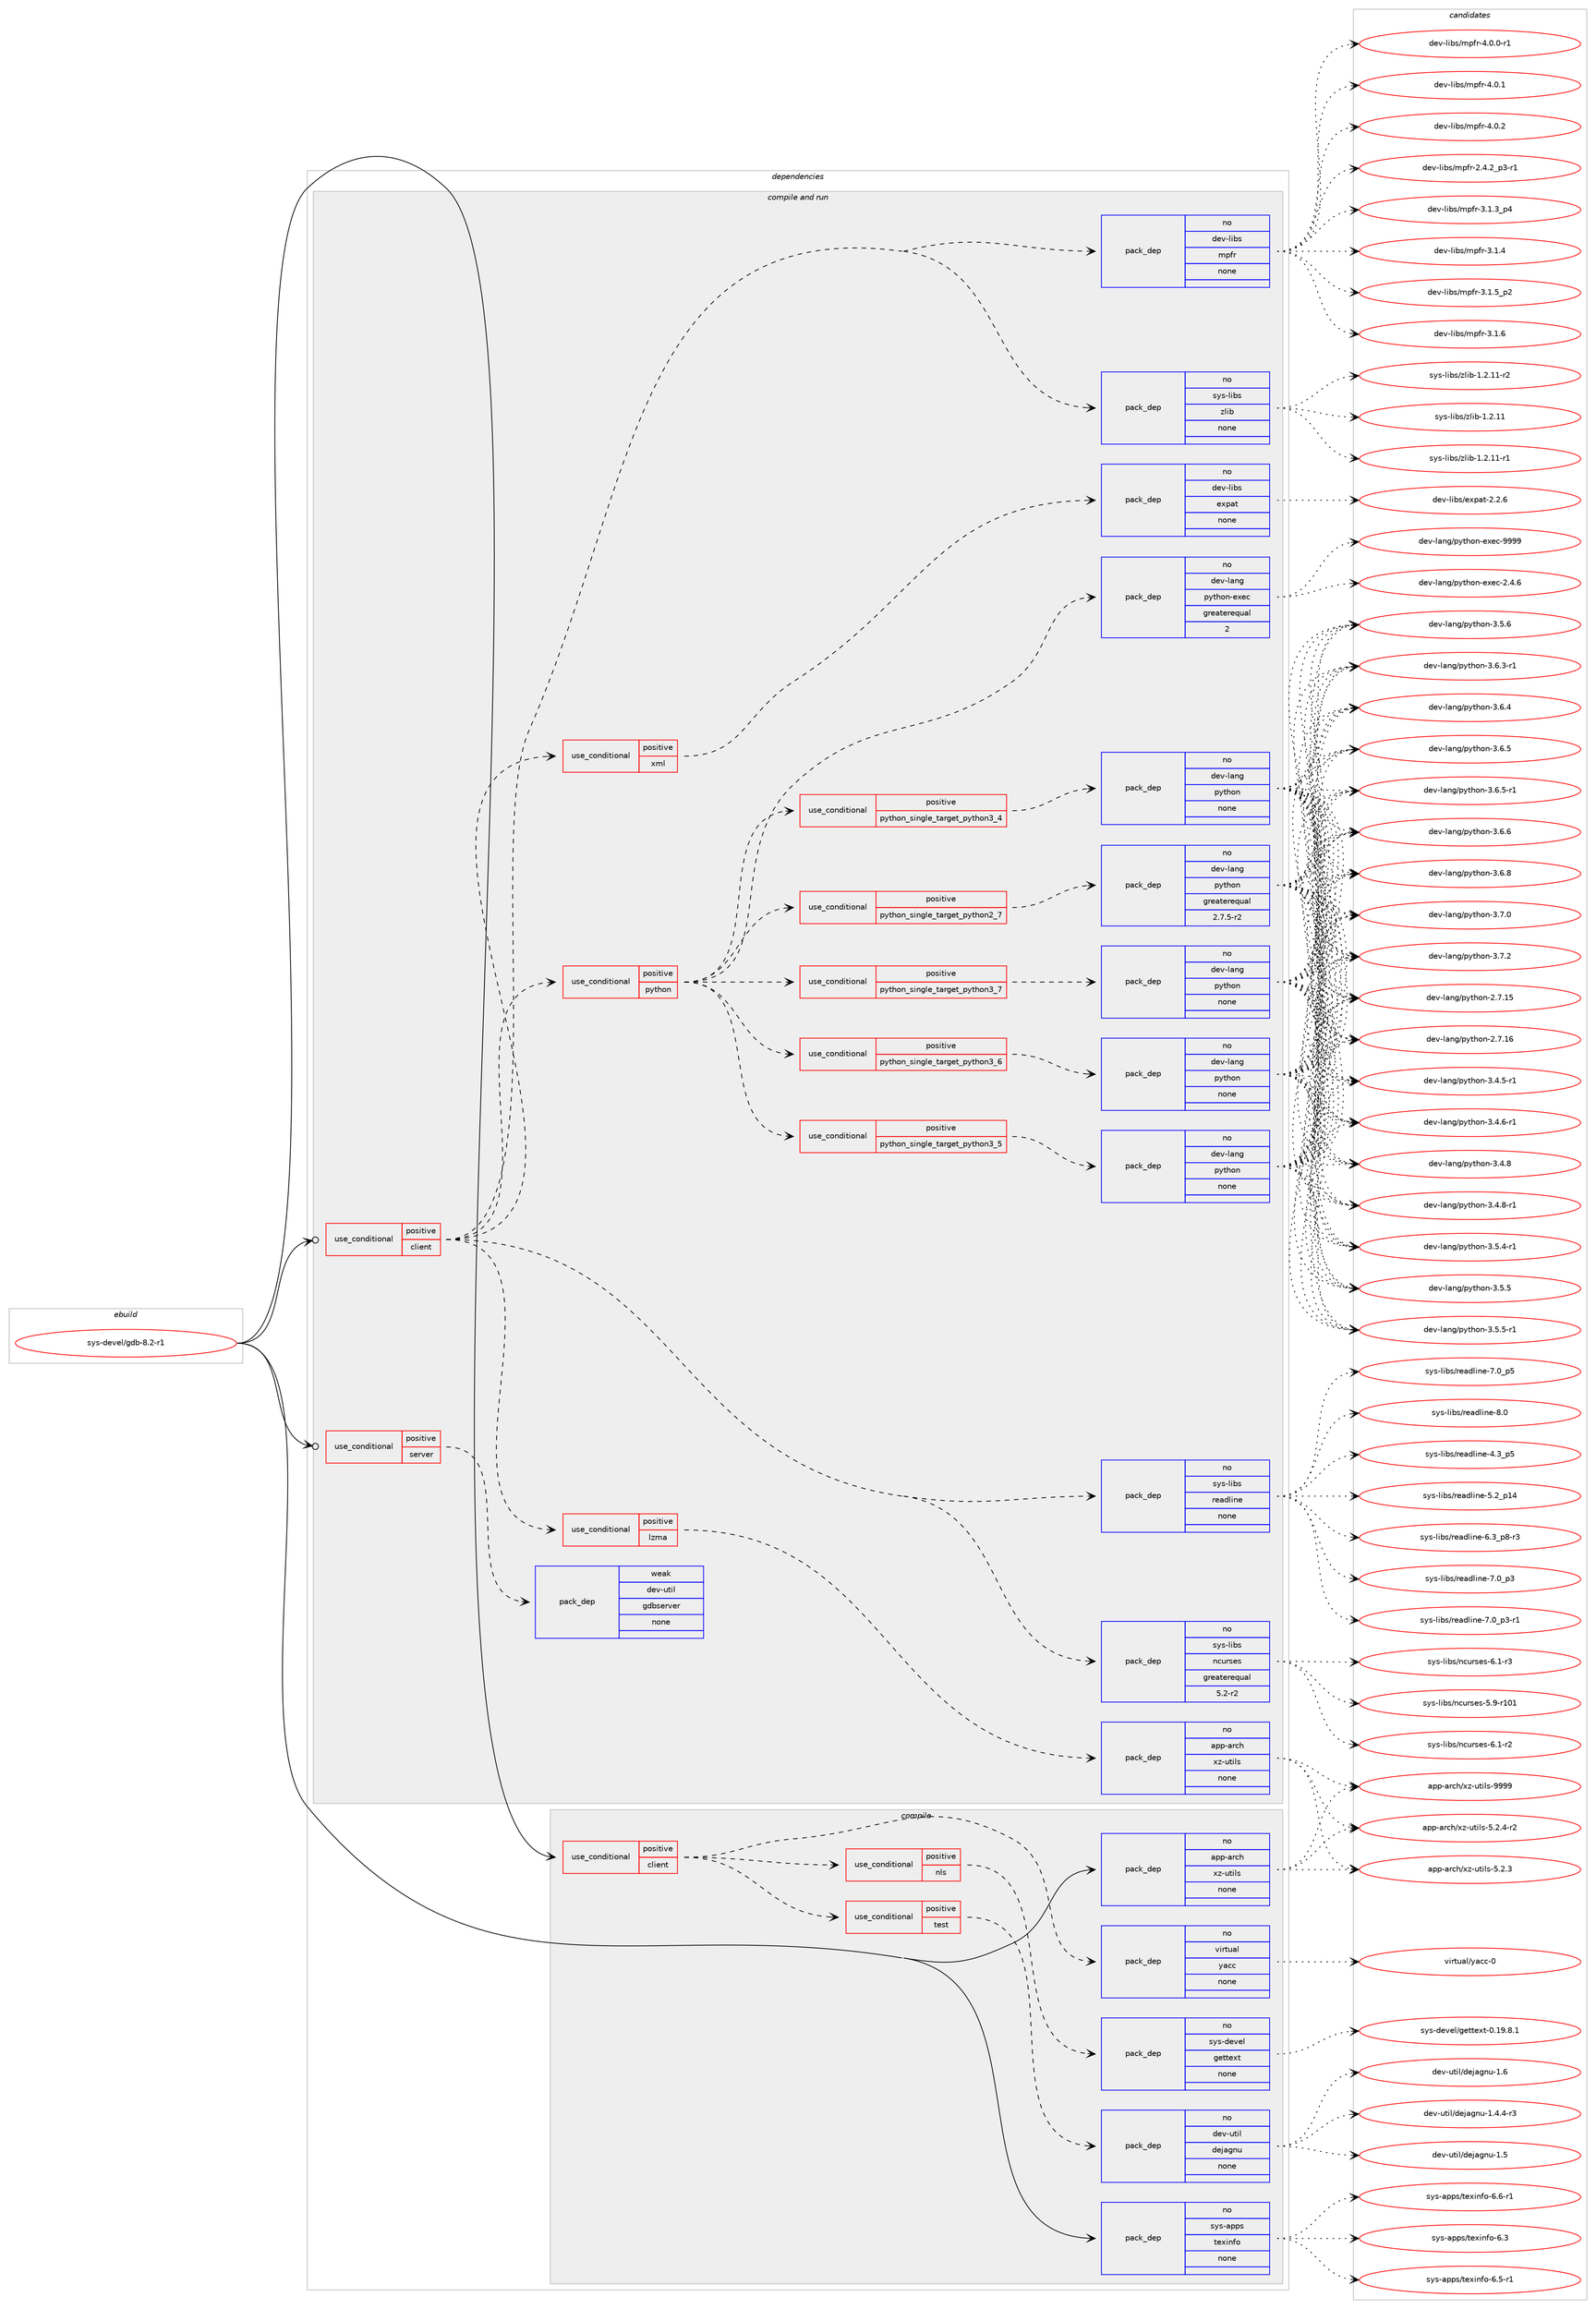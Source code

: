 digraph prolog {

# *************
# Graph options
# *************

newrank=true;
concentrate=true;
compound=true;
graph [rankdir=LR,fontname=Helvetica,fontsize=10,ranksep=1.5];#, ranksep=2.5, nodesep=0.2];
edge  [arrowhead=vee];
node  [fontname=Helvetica,fontsize=10];

# **********
# The ebuild
# **********

subgraph cluster_leftcol {
color=gray;
rank=same;
label=<<i>ebuild</i>>;
id [label="sys-devel/gdb-8.2-r1", color=red, width=4, href="../sys-devel/gdb-8.2-r1.svg"];
}

# ****************
# The dependencies
# ****************

subgraph cluster_midcol {
color=gray;
label=<<i>dependencies</i>>;
subgraph cluster_compile {
fillcolor="#eeeeee";
style=filled;
label=<<i>compile</i>>;
subgraph cond459859 {
dependency1728634 [label=<<TABLE BORDER="0" CELLBORDER="1" CELLSPACING="0" CELLPADDING="4"><TR><TD ROWSPAN="3" CELLPADDING="10">use_conditional</TD></TR><TR><TD>positive</TD></TR><TR><TD>client</TD></TR></TABLE>>, shape=none, color=red];
subgraph pack1240461 {
dependency1728635 [label=<<TABLE BORDER="0" CELLBORDER="1" CELLSPACING="0" CELLPADDING="4" WIDTH="220"><TR><TD ROWSPAN="6" CELLPADDING="30">pack_dep</TD></TR><TR><TD WIDTH="110">no</TD></TR><TR><TD>virtual</TD></TR><TR><TD>yacc</TD></TR><TR><TD>none</TD></TR><TR><TD></TD></TR></TABLE>>, shape=none, color=blue];
}
dependency1728634:e -> dependency1728635:w [weight=20,style="dashed",arrowhead="vee"];
subgraph cond459860 {
dependency1728636 [label=<<TABLE BORDER="0" CELLBORDER="1" CELLSPACING="0" CELLPADDING="4"><TR><TD ROWSPAN="3" CELLPADDING="10">use_conditional</TD></TR><TR><TD>positive</TD></TR><TR><TD>test</TD></TR></TABLE>>, shape=none, color=red];
subgraph pack1240462 {
dependency1728637 [label=<<TABLE BORDER="0" CELLBORDER="1" CELLSPACING="0" CELLPADDING="4" WIDTH="220"><TR><TD ROWSPAN="6" CELLPADDING="30">pack_dep</TD></TR><TR><TD WIDTH="110">no</TD></TR><TR><TD>dev-util</TD></TR><TR><TD>dejagnu</TD></TR><TR><TD>none</TD></TR><TR><TD></TD></TR></TABLE>>, shape=none, color=blue];
}
dependency1728636:e -> dependency1728637:w [weight=20,style="dashed",arrowhead="vee"];
}
dependency1728634:e -> dependency1728636:w [weight=20,style="dashed",arrowhead="vee"];
subgraph cond459861 {
dependency1728638 [label=<<TABLE BORDER="0" CELLBORDER="1" CELLSPACING="0" CELLPADDING="4"><TR><TD ROWSPAN="3" CELLPADDING="10">use_conditional</TD></TR><TR><TD>positive</TD></TR><TR><TD>nls</TD></TR></TABLE>>, shape=none, color=red];
subgraph pack1240463 {
dependency1728639 [label=<<TABLE BORDER="0" CELLBORDER="1" CELLSPACING="0" CELLPADDING="4" WIDTH="220"><TR><TD ROWSPAN="6" CELLPADDING="30">pack_dep</TD></TR><TR><TD WIDTH="110">no</TD></TR><TR><TD>sys-devel</TD></TR><TR><TD>gettext</TD></TR><TR><TD>none</TD></TR><TR><TD></TD></TR></TABLE>>, shape=none, color=blue];
}
dependency1728638:e -> dependency1728639:w [weight=20,style="dashed",arrowhead="vee"];
}
dependency1728634:e -> dependency1728638:w [weight=20,style="dashed",arrowhead="vee"];
}
id:e -> dependency1728634:w [weight=20,style="solid",arrowhead="vee"];
subgraph pack1240464 {
dependency1728640 [label=<<TABLE BORDER="0" CELLBORDER="1" CELLSPACING="0" CELLPADDING="4" WIDTH="220"><TR><TD ROWSPAN="6" CELLPADDING="30">pack_dep</TD></TR><TR><TD WIDTH="110">no</TD></TR><TR><TD>app-arch</TD></TR><TR><TD>xz-utils</TD></TR><TR><TD>none</TD></TR><TR><TD></TD></TR></TABLE>>, shape=none, color=blue];
}
id:e -> dependency1728640:w [weight=20,style="solid",arrowhead="vee"];
subgraph pack1240465 {
dependency1728641 [label=<<TABLE BORDER="0" CELLBORDER="1" CELLSPACING="0" CELLPADDING="4" WIDTH="220"><TR><TD ROWSPAN="6" CELLPADDING="30">pack_dep</TD></TR><TR><TD WIDTH="110">no</TD></TR><TR><TD>sys-apps</TD></TR><TR><TD>texinfo</TD></TR><TR><TD>none</TD></TR><TR><TD></TD></TR></TABLE>>, shape=none, color=blue];
}
id:e -> dependency1728641:w [weight=20,style="solid",arrowhead="vee"];
}
subgraph cluster_compileandrun {
fillcolor="#eeeeee";
style=filled;
label=<<i>compile and run</i>>;
subgraph cond459862 {
dependency1728642 [label=<<TABLE BORDER="0" CELLBORDER="1" CELLSPACING="0" CELLPADDING="4"><TR><TD ROWSPAN="3" CELLPADDING="10">use_conditional</TD></TR><TR><TD>positive</TD></TR><TR><TD>client</TD></TR></TABLE>>, shape=none, color=red];
subgraph pack1240466 {
dependency1728643 [label=<<TABLE BORDER="0" CELLBORDER="1" CELLSPACING="0" CELLPADDING="4" WIDTH="220"><TR><TD ROWSPAN="6" CELLPADDING="30">pack_dep</TD></TR><TR><TD WIDTH="110">no</TD></TR><TR><TD>dev-libs</TD></TR><TR><TD>mpfr</TD></TR><TR><TD>none</TD></TR><TR><TD></TD></TR></TABLE>>, shape=none, color=blue];
}
dependency1728642:e -> dependency1728643:w [weight=20,style="dashed",arrowhead="vee"];
subgraph pack1240467 {
dependency1728644 [label=<<TABLE BORDER="0" CELLBORDER="1" CELLSPACING="0" CELLPADDING="4" WIDTH="220"><TR><TD ROWSPAN="6" CELLPADDING="30">pack_dep</TD></TR><TR><TD WIDTH="110">no</TD></TR><TR><TD>sys-libs</TD></TR><TR><TD>ncurses</TD></TR><TR><TD>greaterequal</TD></TR><TR><TD>5.2-r2</TD></TR></TABLE>>, shape=none, color=blue];
}
dependency1728642:e -> dependency1728644:w [weight=20,style="dashed",arrowhead="vee"];
subgraph pack1240468 {
dependency1728645 [label=<<TABLE BORDER="0" CELLBORDER="1" CELLSPACING="0" CELLPADDING="4" WIDTH="220"><TR><TD ROWSPAN="6" CELLPADDING="30">pack_dep</TD></TR><TR><TD WIDTH="110">no</TD></TR><TR><TD>sys-libs</TD></TR><TR><TD>readline</TD></TR><TR><TD>none</TD></TR><TR><TD></TD></TR></TABLE>>, shape=none, color=blue];
}
dependency1728642:e -> dependency1728645:w [weight=20,style="dashed",arrowhead="vee"];
subgraph cond459863 {
dependency1728646 [label=<<TABLE BORDER="0" CELLBORDER="1" CELLSPACING="0" CELLPADDING="4"><TR><TD ROWSPAN="3" CELLPADDING="10">use_conditional</TD></TR><TR><TD>positive</TD></TR><TR><TD>lzma</TD></TR></TABLE>>, shape=none, color=red];
subgraph pack1240469 {
dependency1728647 [label=<<TABLE BORDER="0" CELLBORDER="1" CELLSPACING="0" CELLPADDING="4" WIDTH="220"><TR><TD ROWSPAN="6" CELLPADDING="30">pack_dep</TD></TR><TR><TD WIDTH="110">no</TD></TR><TR><TD>app-arch</TD></TR><TR><TD>xz-utils</TD></TR><TR><TD>none</TD></TR><TR><TD></TD></TR></TABLE>>, shape=none, color=blue];
}
dependency1728646:e -> dependency1728647:w [weight=20,style="dashed",arrowhead="vee"];
}
dependency1728642:e -> dependency1728646:w [weight=20,style="dashed",arrowhead="vee"];
subgraph cond459864 {
dependency1728648 [label=<<TABLE BORDER="0" CELLBORDER="1" CELLSPACING="0" CELLPADDING="4"><TR><TD ROWSPAN="3" CELLPADDING="10">use_conditional</TD></TR><TR><TD>positive</TD></TR><TR><TD>python</TD></TR></TABLE>>, shape=none, color=red];
subgraph cond459865 {
dependency1728649 [label=<<TABLE BORDER="0" CELLBORDER="1" CELLSPACING="0" CELLPADDING="4"><TR><TD ROWSPAN="3" CELLPADDING="10">use_conditional</TD></TR><TR><TD>positive</TD></TR><TR><TD>python_single_target_python2_7</TD></TR></TABLE>>, shape=none, color=red];
subgraph pack1240470 {
dependency1728650 [label=<<TABLE BORDER="0" CELLBORDER="1" CELLSPACING="0" CELLPADDING="4" WIDTH="220"><TR><TD ROWSPAN="6" CELLPADDING="30">pack_dep</TD></TR><TR><TD WIDTH="110">no</TD></TR><TR><TD>dev-lang</TD></TR><TR><TD>python</TD></TR><TR><TD>greaterequal</TD></TR><TR><TD>2.7.5-r2</TD></TR></TABLE>>, shape=none, color=blue];
}
dependency1728649:e -> dependency1728650:w [weight=20,style="dashed",arrowhead="vee"];
}
dependency1728648:e -> dependency1728649:w [weight=20,style="dashed",arrowhead="vee"];
subgraph cond459866 {
dependency1728651 [label=<<TABLE BORDER="0" CELLBORDER="1" CELLSPACING="0" CELLPADDING="4"><TR><TD ROWSPAN="3" CELLPADDING="10">use_conditional</TD></TR><TR><TD>positive</TD></TR><TR><TD>python_single_target_python3_4</TD></TR></TABLE>>, shape=none, color=red];
subgraph pack1240471 {
dependency1728652 [label=<<TABLE BORDER="0" CELLBORDER="1" CELLSPACING="0" CELLPADDING="4" WIDTH="220"><TR><TD ROWSPAN="6" CELLPADDING="30">pack_dep</TD></TR><TR><TD WIDTH="110">no</TD></TR><TR><TD>dev-lang</TD></TR><TR><TD>python</TD></TR><TR><TD>none</TD></TR><TR><TD></TD></TR></TABLE>>, shape=none, color=blue];
}
dependency1728651:e -> dependency1728652:w [weight=20,style="dashed",arrowhead="vee"];
}
dependency1728648:e -> dependency1728651:w [weight=20,style="dashed",arrowhead="vee"];
subgraph cond459867 {
dependency1728653 [label=<<TABLE BORDER="0" CELLBORDER="1" CELLSPACING="0" CELLPADDING="4"><TR><TD ROWSPAN="3" CELLPADDING="10">use_conditional</TD></TR><TR><TD>positive</TD></TR><TR><TD>python_single_target_python3_5</TD></TR></TABLE>>, shape=none, color=red];
subgraph pack1240472 {
dependency1728654 [label=<<TABLE BORDER="0" CELLBORDER="1" CELLSPACING="0" CELLPADDING="4" WIDTH="220"><TR><TD ROWSPAN="6" CELLPADDING="30">pack_dep</TD></TR><TR><TD WIDTH="110">no</TD></TR><TR><TD>dev-lang</TD></TR><TR><TD>python</TD></TR><TR><TD>none</TD></TR><TR><TD></TD></TR></TABLE>>, shape=none, color=blue];
}
dependency1728653:e -> dependency1728654:w [weight=20,style="dashed",arrowhead="vee"];
}
dependency1728648:e -> dependency1728653:w [weight=20,style="dashed",arrowhead="vee"];
subgraph cond459868 {
dependency1728655 [label=<<TABLE BORDER="0" CELLBORDER="1" CELLSPACING="0" CELLPADDING="4"><TR><TD ROWSPAN="3" CELLPADDING="10">use_conditional</TD></TR><TR><TD>positive</TD></TR><TR><TD>python_single_target_python3_6</TD></TR></TABLE>>, shape=none, color=red];
subgraph pack1240473 {
dependency1728656 [label=<<TABLE BORDER="0" CELLBORDER="1" CELLSPACING="0" CELLPADDING="4" WIDTH="220"><TR><TD ROWSPAN="6" CELLPADDING="30">pack_dep</TD></TR><TR><TD WIDTH="110">no</TD></TR><TR><TD>dev-lang</TD></TR><TR><TD>python</TD></TR><TR><TD>none</TD></TR><TR><TD></TD></TR></TABLE>>, shape=none, color=blue];
}
dependency1728655:e -> dependency1728656:w [weight=20,style="dashed",arrowhead="vee"];
}
dependency1728648:e -> dependency1728655:w [weight=20,style="dashed",arrowhead="vee"];
subgraph cond459869 {
dependency1728657 [label=<<TABLE BORDER="0" CELLBORDER="1" CELLSPACING="0" CELLPADDING="4"><TR><TD ROWSPAN="3" CELLPADDING="10">use_conditional</TD></TR><TR><TD>positive</TD></TR><TR><TD>python_single_target_python3_7</TD></TR></TABLE>>, shape=none, color=red];
subgraph pack1240474 {
dependency1728658 [label=<<TABLE BORDER="0" CELLBORDER="1" CELLSPACING="0" CELLPADDING="4" WIDTH="220"><TR><TD ROWSPAN="6" CELLPADDING="30">pack_dep</TD></TR><TR><TD WIDTH="110">no</TD></TR><TR><TD>dev-lang</TD></TR><TR><TD>python</TD></TR><TR><TD>none</TD></TR><TR><TD></TD></TR></TABLE>>, shape=none, color=blue];
}
dependency1728657:e -> dependency1728658:w [weight=20,style="dashed",arrowhead="vee"];
}
dependency1728648:e -> dependency1728657:w [weight=20,style="dashed",arrowhead="vee"];
subgraph pack1240475 {
dependency1728659 [label=<<TABLE BORDER="0" CELLBORDER="1" CELLSPACING="0" CELLPADDING="4" WIDTH="220"><TR><TD ROWSPAN="6" CELLPADDING="30">pack_dep</TD></TR><TR><TD WIDTH="110">no</TD></TR><TR><TD>dev-lang</TD></TR><TR><TD>python-exec</TD></TR><TR><TD>greaterequal</TD></TR><TR><TD>2</TD></TR></TABLE>>, shape=none, color=blue];
}
dependency1728648:e -> dependency1728659:w [weight=20,style="dashed",arrowhead="vee"];
}
dependency1728642:e -> dependency1728648:w [weight=20,style="dashed",arrowhead="vee"];
subgraph cond459870 {
dependency1728660 [label=<<TABLE BORDER="0" CELLBORDER="1" CELLSPACING="0" CELLPADDING="4"><TR><TD ROWSPAN="3" CELLPADDING="10">use_conditional</TD></TR><TR><TD>positive</TD></TR><TR><TD>xml</TD></TR></TABLE>>, shape=none, color=red];
subgraph pack1240476 {
dependency1728661 [label=<<TABLE BORDER="0" CELLBORDER="1" CELLSPACING="0" CELLPADDING="4" WIDTH="220"><TR><TD ROWSPAN="6" CELLPADDING="30">pack_dep</TD></TR><TR><TD WIDTH="110">no</TD></TR><TR><TD>dev-libs</TD></TR><TR><TD>expat</TD></TR><TR><TD>none</TD></TR><TR><TD></TD></TR></TABLE>>, shape=none, color=blue];
}
dependency1728660:e -> dependency1728661:w [weight=20,style="dashed",arrowhead="vee"];
}
dependency1728642:e -> dependency1728660:w [weight=20,style="dashed",arrowhead="vee"];
subgraph pack1240477 {
dependency1728662 [label=<<TABLE BORDER="0" CELLBORDER="1" CELLSPACING="0" CELLPADDING="4" WIDTH="220"><TR><TD ROWSPAN="6" CELLPADDING="30">pack_dep</TD></TR><TR><TD WIDTH="110">no</TD></TR><TR><TD>sys-libs</TD></TR><TR><TD>zlib</TD></TR><TR><TD>none</TD></TR><TR><TD></TD></TR></TABLE>>, shape=none, color=blue];
}
dependency1728642:e -> dependency1728662:w [weight=20,style="dashed",arrowhead="vee"];
}
id:e -> dependency1728642:w [weight=20,style="solid",arrowhead="odotvee"];
subgraph cond459871 {
dependency1728663 [label=<<TABLE BORDER="0" CELLBORDER="1" CELLSPACING="0" CELLPADDING="4"><TR><TD ROWSPAN="3" CELLPADDING="10">use_conditional</TD></TR><TR><TD>positive</TD></TR><TR><TD>server</TD></TR></TABLE>>, shape=none, color=red];
subgraph pack1240478 {
dependency1728664 [label=<<TABLE BORDER="0" CELLBORDER="1" CELLSPACING="0" CELLPADDING="4" WIDTH="220"><TR><TD ROWSPAN="6" CELLPADDING="30">pack_dep</TD></TR><TR><TD WIDTH="110">weak</TD></TR><TR><TD>dev-util</TD></TR><TR><TD>gdbserver</TD></TR><TR><TD>none</TD></TR><TR><TD></TD></TR></TABLE>>, shape=none, color=blue];
}
dependency1728663:e -> dependency1728664:w [weight=20,style="dashed",arrowhead="vee"];
}
id:e -> dependency1728663:w [weight=20,style="solid",arrowhead="odotvee"];
}
subgraph cluster_run {
fillcolor="#eeeeee";
style=filled;
label=<<i>run</i>>;
}
}

# **************
# The candidates
# **************

subgraph cluster_choices {
rank=same;
color=gray;
label=<<i>candidates</i>>;

subgraph choice1240461 {
color=black;
nodesep=1;
choice11810511411611797108471219799994548 [label="virtual/yacc-0", color=red, width=4,href="../virtual/yacc-0.svg"];
dependency1728635:e -> choice11810511411611797108471219799994548:w [style=dotted,weight="100"];
}
subgraph choice1240462 {
color=black;
nodesep=1;
choice1001011184511711610510847100101106971031101174549465246524511451 [label="dev-util/dejagnu-1.4.4-r3", color=red, width=4,href="../dev-util/dejagnu-1.4.4-r3.svg"];
choice10010111845117116105108471001011069710311011745494653 [label="dev-util/dejagnu-1.5", color=red, width=4,href="../dev-util/dejagnu-1.5.svg"];
choice10010111845117116105108471001011069710311011745494654 [label="dev-util/dejagnu-1.6", color=red, width=4,href="../dev-util/dejagnu-1.6.svg"];
dependency1728637:e -> choice1001011184511711610510847100101106971031101174549465246524511451:w [style=dotted,weight="100"];
dependency1728637:e -> choice10010111845117116105108471001011069710311011745494653:w [style=dotted,weight="100"];
dependency1728637:e -> choice10010111845117116105108471001011069710311011745494654:w [style=dotted,weight="100"];
}
subgraph choice1240463 {
color=black;
nodesep=1;
choice1151211154510010111810110847103101116116101120116454846495746564649 [label="sys-devel/gettext-0.19.8.1", color=red, width=4,href="../sys-devel/gettext-0.19.8.1.svg"];
dependency1728639:e -> choice1151211154510010111810110847103101116116101120116454846495746564649:w [style=dotted,weight="100"];
}
subgraph choice1240464 {
color=black;
nodesep=1;
choice971121124597114991044712012245117116105108115455346504651 [label="app-arch/xz-utils-5.2.3", color=red, width=4,href="../app-arch/xz-utils-5.2.3.svg"];
choice9711211245971149910447120122451171161051081154553465046524511450 [label="app-arch/xz-utils-5.2.4-r2", color=red, width=4,href="../app-arch/xz-utils-5.2.4-r2.svg"];
choice9711211245971149910447120122451171161051081154557575757 [label="app-arch/xz-utils-9999", color=red, width=4,href="../app-arch/xz-utils-9999.svg"];
dependency1728640:e -> choice971121124597114991044712012245117116105108115455346504651:w [style=dotted,weight="100"];
dependency1728640:e -> choice9711211245971149910447120122451171161051081154553465046524511450:w [style=dotted,weight="100"];
dependency1728640:e -> choice9711211245971149910447120122451171161051081154557575757:w [style=dotted,weight="100"];
}
subgraph choice1240465 {
color=black;
nodesep=1;
choice11512111545971121121154711610112010511010211145544651 [label="sys-apps/texinfo-6.3", color=red, width=4,href="../sys-apps/texinfo-6.3.svg"];
choice115121115459711211211547116101120105110102111455446534511449 [label="sys-apps/texinfo-6.5-r1", color=red, width=4,href="../sys-apps/texinfo-6.5-r1.svg"];
choice115121115459711211211547116101120105110102111455446544511449 [label="sys-apps/texinfo-6.6-r1", color=red, width=4,href="../sys-apps/texinfo-6.6-r1.svg"];
dependency1728641:e -> choice11512111545971121121154711610112010511010211145544651:w [style=dotted,weight="100"];
dependency1728641:e -> choice115121115459711211211547116101120105110102111455446534511449:w [style=dotted,weight="100"];
dependency1728641:e -> choice115121115459711211211547116101120105110102111455446544511449:w [style=dotted,weight="100"];
}
subgraph choice1240466 {
color=black;
nodesep=1;
choice10010111845108105981154710911210211445504652465095112514511449 [label="dev-libs/mpfr-2.4.2_p3-r1", color=red, width=4,href="../dev-libs/mpfr-2.4.2_p3-r1.svg"];
choice1001011184510810598115471091121021144551464946519511252 [label="dev-libs/mpfr-3.1.3_p4", color=red, width=4,href="../dev-libs/mpfr-3.1.3_p4.svg"];
choice100101118451081059811547109112102114455146494652 [label="dev-libs/mpfr-3.1.4", color=red, width=4,href="../dev-libs/mpfr-3.1.4.svg"];
choice1001011184510810598115471091121021144551464946539511250 [label="dev-libs/mpfr-3.1.5_p2", color=red, width=4,href="../dev-libs/mpfr-3.1.5_p2.svg"];
choice100101118451081059811547109112102114455146494654 [label="dev-libs/mpfr-3.1.6", color=red, width=4,href="../dev-libs/mpfr-3.1.6.svg"];
choice1001011184510810598115471091121021144552464846484511449 [label="dev-libs/mpfr-4.0.0-r1", color=red, width=4,href="../dev-libs/mpfr-4.0.0-r1.svg"];
choice100101118451081059811547109112102114455246484649 [label="dev-libs/mpfr-4.0.1", color=red, width=4,href="../dev-libs/mpfr-4.0.1.svg"];
choice100101118451081059811547109112102114455246484650 [label="dev-libs/mpfr-4.0.2", color=red, width=4,href="../dev-libs/mpfr-4.0.2.svg"];
dependency1728643:e -> choice10010111845108105981154710911210211445504652465095112514511449:w [style=dotted,weight="100"];
dependency1728643:e -> choice1001011184510810598115471091121021144551464946519511252:w [style=dotted,weight="100"];
dependency1728643:e -> choice100101118451081059811547109112102114455146494652:w [style=dotted,weight="100"];
dependency1728643:e -> choice1001011184510810598115471091121021144551464946539511250:w [style=dotted,weight="100"];
dependency1728643:e -> choice100101118451081059811547109112102114455146494654:w [style=dotted,weight="100"];
dependency1728643:e -> choice1001011184510810598115471091121021144552464846484511449:w [style=dotted,weight="100"];
dependency1728643:e -> choice100101118451081059811547109112102114455246484649:w [style=dotted,weight="100"];
dependency1728643:e -> choice100101118451081059811547109112102114455246484650:w [style=dotted,weight="100"];
}
subgraph choice1240467 {
color=black;
nodesep=1;
choice115121115451081059811547110991171141151011154553465745114494849 [label="sys-libs/ncurses-5.9-r101", color=red, width=4,href="../sys-libs/ncurses-5.9-r101.svg"];
choice11512111545108105981154711099117114115101115455446494511450 [label="sys-libs/ncurses-6.1-r2", color=red, width=4,href="../sys-libs/ncurses-6.1-r2.svg"];
choice11512111545108105981154711099117114115101115455446494511451 [label="sys-libs/ncurses-6.1-r3", color=red, width=4,href="../sys-libs/ncurses-6.1-r3.svg"];
dependency1728644:e -> choice115121115451081059811547110991171141151011154553465745114494849:w [style=dotted,weight="100"];
dependency1728644:e -> choice11512111545108105981154711099117114115101115455446494511450:w [style=dotted,weight="100"];
dependency1728644:e -> choice11512111545108105981154711099117114115101115455446494511451:w [style=dotted,weight="100"];
}
subgraph choice1240468 {
color=black;
nodesep=1;
choice11512111545108105981154711410197100108105110101455246519511253 [label="sys-libs/readline-4.3_p5", color=red, width=4,href="../sys-libs/readline-4.3_p5.svg"];
choice1151211154510810598115471141019710010810511010145534650951124952 [label="sys-libs/readline-5.2_p14", color=red, width=4,href="../sys-libs/readline-5.2_p14.svg"];
choice115121115451081059811547114101971001081051101014554465195112564511451 [label="sys-libs/readline-6.3_p8-r3", color=red, width=4,href="../sys-libs/readline-6.3_p8-r3.svg"];
choice11512111545108105981154711410197100108105110101455546489511251 [label="sys-libs/readline-7.0_p3", color=red, width=4,href="../sys-libs/readline-7.0_p3.svg"];
choice115121115451081059811547114101971001081051101014555464895112514511449 [label="sys-libs/readline-7.0_p3-r1", color=red, width=4,href="../sys-libs/readline-7.0_p3-r1.svg"];
choice11512111545108105981154711410197100108105110101455546489511253 [label="sys-libs/readline-7.0_p5", color=red, width=4,href="../sys-libs/readline-7.0_p5.svg"];
choice1151211154510810598115471141019710010810511010145564648 [label="sys-libs/readline-8.0", color=red, width=4,href="../sys-libs/readline-8.0.svg"];
dependency1728645:e -> choice11512111545108105981154711410197100108105110101455246519511253:w [style=dotted,weight="100"];
dependency1728645:e -> choice1151211154510810598115471141019710010810511010145534650951124952:w [style=dotted,weight="100"];
dependency1728645:e -> choice115121115451081059811547114101971001081051101014554465195112564511451:w [style=dotted,weight="100"];
dependency1728645:e -> choice11512111545108105981154711410197100108105110101455546489511251:w [style=dotted,weight="100"];
dependency1728645:e -> choice115121115451081059811547114101971001081051101014555464895112514511449:w [style=dotted,weight="100"];
dependency1728645:e -> choice11512111545108105981154711410197100108105110101455546489511253:w [style=dotted,weight="100"];
dependency1728645:e -> choice1151211154510810598115471141019710010810511010145564648:w [style=dotted,weight="100"];
}
subgraph choice1240469 {
color=black;
nodesep=1;
choice971121124597114991044712012245117116105108115455346504651 [label="app-arch/xz-utils-5.2.3", color=red, width=4,href="../app-arch/xz-utils-5.2.3.svg"];
choice9711211245971149910447120122451171161051081154553465046524511450 [label="app-arch/xz-utils-5.2.4-r2", color=red, width=4,href="../app-arch/xz-utils-5.2.4-r2.svg"];
choice9711211245971149910447120122451171161051081154557575757 [label="app-arch/xz-utils-9999", color=red, width=4,href="../app-arch/xz-utils-9999.svg"];
dependency1728647:e -> choice971121124597114991044712012245117116105108115455346504651:w [style=dotted,weight="100"];
dependency1728647:e -> choice9711211245971149910447120122451171161051081154553465046524511450:w [style=dotted,weight="100"];
dependency1728647:e -> choice9711211245971149910447120122451171161051081154557575757:w [style=dotted,weight="100"];
}
subgraph choice1240470 {
color=black;
nodesep=1;
choice10010111845108971101034711212111610411111045504655464953 [label="dev-lang/python-2.7.15", color=red, width=4,href="../dev-lang/python-2.7.15.svg"];
choice10010111845108971101034711212111610411111045504655464954 [label="dev-lang/python-2.7.16", color=red, width=4,href="../dev-lang/python-2.7.16.svg"];
choice1001011184510897110103471121211161041111104551465246534511449 [label="dev-lang/python-3.4.5-r1", color=red, width=4,href="../dev-lang/python-3.4.5-r1.svg"];
choice1001011184510897110103471121211161041111104551465246544511449 [label="dev-lang/python-3.4.6-r1", color=red, width=4,href="../dev-lang/python-3.4.6-r1.svg"];
choice100101118451089711010347112121116104111110455146524656 [label="dev-lang/python-3.4.8", color=red, width=4,href="../dev-lang/python-3.4.8.svg"];
choice1001011184510897110103471121211161041111104551465246564511449 [label="dev-lang/python-3.4.8-r1", color=red, width=4,href="../dev-lang/python-3.4.8-r1.svg"];
choice1001011184510897110103471121211161041111104551465346524511449 [label="dev-lang/python-3.5.4-r1", color=red, width=4,href="../dev-lang/python-3.5.4-r1.svg"];
choice100101118451089711010347112121116104111110455146534653 [label="dev-lang/python-3.5.5", color=red, width=4,href="../dev-lang/python-3.5.5.svg"];
choice1001011184510897110103471121211161041111104551465346534511449 [label="dev-lang/python-3.5.5-r1", color=red, width=4,href="../dev-lang/python-3.5.5-r1.svg"];
choice100101118451089711010347112121116104111110455146534654 [label="dev-lang/python-3.5.6", color=red, width=4,href="../dev-lang/python-3.5.6.svg"];
choice1001011184510897110103471121211161041111104551465446514511449 [label="dev-lang/python-3.6.3-r1", color=red, width=4,href="../dev-lang/python-3.6.3-r1.svg"];
choice100101118451089711010347112121116104111110455146544652 [label="dev-lang/python-3.6.4", color=red, width=4,href="../dev-lang/python-3.6.4.svg"];
choice100101118451089711010347112121116104111110455146544653 [label="dev-lang/python-3.6.5", color=red, width=4,href="../dev-lang/python-3.6.5.svg"];
choice1001011184510897110103471121211161041111104551465446534511449 [label="dev-lang/python-3.6.5-r1", color=red, width=4,href="../dev-lang/python-3.6.5-r1.svg"];
choice100101118451089711010347112121116104111110455146544654 [label="dev-lang/python-3.6.6", color=red, width=4,href="../dev-lang/python-3.6.6.svg"];
choice100101118451089711010347112121116104111110455146544656 [label="dev-lang/python-3.6.8", color=red, width=4,href="../dev-lang/python-3.6.8.svg"];
choice100101118451089711010347112121116104111110455146554648 [label="dev-lang/python-3.7.0", color=red, width=4,href="../dev-lang/python-3.7.0.svg"];
choice100101118451089711010347112121116104111110455146554650 [label="dev-lang/python-3.7.2", color=red, width=4,href="../dev-lang/python-3.7.2.svg"];
dependency1728650:e -> choice10010111845108971101034711212111610411111045504655464953:w [style=dotted,weight="100"];
dependency1728650:e -> choice10010111845108971101034711212111610411111045504655464954:w [style=dotted,weight="100"];
dependency1728650:e -> choice1001011184510897110103471121211161041111104551465246534511449:w [style=dotted,weight="100"];
dependency1728650:e -> choice1001011184510897110103471121211161041111104551465246544511449:w [style=dotted,weight="100"];
dependency1728650:e -> choice100101118451089711010347112121116104111110455146524656:w [style=dotted,weight="100"];
dependency1728650:e -> choice1001011184510897110103471121211161041111104551465246564511449:w [style=dotted,weight="100"];
dependency1728650:e -> choice1001011184510897110103471121211161041111104551465346524511449:w [style=dotted,weight="100"];
dependency1728650:e -> choice100101118451089711010347112121116104111110455146534653:w [style=dotted,weight="100"];
dependency1728650:e -> choice1001011184510897110103471121211161041111104551465346534511449:w [style=dotted,weight="100"];
dependency1728650:e -> choice100101118451089711010347112121116104111110455146534654:w [style=dotted,weight="100"];
dependency1728650:e -> choice1001011184510897110103471121211161041111104551465446514511449:w [style=dotted,weight="100"];
dependency1728650:e -> choice100101118451089711010347112121116104111110455146544652:w [style=dotted,weight="100"];
dependency1728650:e -> choice100101118451089711010347112121116104111110455146544653:w [style=dotted,weight="100"];
dependency1728650:e -> choice1001011184510897110103471121211161041111104551465446534511449:w [style=dotted,weight="100"];
dependency1728650:e -> choice100101118451089711010347112121116104111110455146544654:w [style=dotted,weight="100"];
dependency1728650:e -> choice100101118451089711010347112121116104111110455146544656:w [style=dotted,weight="100"];
dependency1728650:e -> choice100101118451089711010347112121116104111110455146554648:w [style=dotted,weight="100"];
dependency1728650:e -> choice100101118451089711010347112121116104111110455146554650:w [style=dotted,weight="100"];
}
subgraph choice1240471 {
color=black;
nodesep=1;
choice10010111845108971101034711212111610411111045504655464953 [label="dev-lang/python-2.7.15", color=red, width=4,href="../dev-lang/python-2.7.15.svg"];
choice10010111845108971101034711212111610411111045504655464954 [label="dev-lang/python-2.7.16", color=red, width=4,href="../dev-lang/python-2.7.16.svg"];
choice1001011184510897110103471121211161041111104551465246534511449 [label="dev-lang/python-3.4.5-r1", color=red, width=4,href="../dev-lang/python-3.4.5-r1.svg"];
choice1001011184510897110103471121211161041111104551465246544511449 [label="dev-lang/python-3.4.6-r1", color=red, width=4,href="../dev-lang/python-3.4.6-r1.svg"];
choice100101118451089711010347112121116104111110455146524656 [label="dev-lang/python-3.4.8", color=red, width=4,href="../dev-lang/python-3.4.8.svg"];
choice1001011184510897110103471121211161041111104551465246564511449 [label="dev-lang/python-3.4.8-r1", color=red, width=4,href="../dev-lang/python-3.4.8-r1.svg"];
choice1001011184510897110103471121211161041111104551465346524511449 [label="dev-lang/python-3.5.4-r1", color=red, width=4,href="../dev-lang/python-3.5.4-r1.svg"];
choice100101118451089711010347112121116104111110455146534653 [label="dev-lang/python-3.5.5", color=red, width=4,href="../dev-lang/python-3.5.5.svg"];
choice1001011184510897110103471121211161041111104551465346534511449 [label="dev-lang/python-3.5.5-r1", color=red, width=4,href="../dev-lang/python-3.5.5-r1.svg"];
choice100101118451089711010347112121116104111110455146534654 [label="dev-lang/python-3.5.6", color=red, width=4,href="../dev-lang/python-3.5.6.svg"];
choice1001011184510897110103471121211161041111104551465446514511449 [label="dev-lang/python-3.6.3-r1", color=red, width=4,href="../dev-lang/python-3.6.3-r1.svg"];
choice100101118451089711010347112121116104111110455146544652 [label="dev-lang/python-3.6.4", color=red, width=4,href="../dev-lang/python-3.6.4.svg"];
choice100101118451089711010347112121116104111110455146544653 [label="dev-lang/python-3.6.5", color=red, width=4,href="../dev-lang/python-3.6.5.svg"];
choice1001011184510897110103471121211161041111104551465446534511449 [label="dev-lang/python-3.6.5-r1", color=red, width=4,href="../dev-lang/python-3.6.5-r1.svg"];
choice100101118451089711010347112121116104111110455146544654 [label="dev-lang/python-3.6.6", color=red, width=4,href="../dev-lang/python-3.6.6.svg"];
choice100101118451089711010347112121116104111110455146544656 [label="dev-lang/python-3.6.8", color=red, width=4,href="../dev-lang/python-3.6.8.svg"];
choice100101118451089711010347112121116104111110455146554648 [label="dev-lang/python-3.7.0", color=red, width=4,href="../dev-lang/python-3.7.0.svg"];
choice100101118451089711010347112121116104111110455146554650 [label="dev-lang/python-3.7.2", color=red, width=4,href="../dev-lang/python-3.7.2.svg"];
dependency1728652:e -> choice10010111845108971101034711212111610411111045504655464953:w [style=dotted,weight="100"];
dependency1728652:e -> choice10010111845108971101034711212111610411111045504655464954:w [style=dotted,weight="100"];
dependency1728652:e -> choice1001011184510897110103471121211161041111104551465246534511449:w [style=dotted,weight="100"];
dependency1728652:e -> choice1001011184510897110103471121211161041111104551465246544511449:w [style=dotted,weight="100"];
dependency1728652:e -> choice100101118451089711010347112121116104111110455146524656:w [style=dotted,weight="100"];
dependency1728652:e -> choice1001011184510897110103471121211161041111104551465246564511449:w [style=dotted,weight="100"];
dependency1728652:e -> choice1001011184510897110103471121211161041111104551465346524511449:w [style=dotted,weight="100"];
dependency1728652:e -> choice100101118451089711010347112121116104111110455146534653:w [style=dotted,weight="100"];
dependency1728652:e -> choice1001011184510897110103471121211161041111104551465346534511449:w [style=dotted,weight="100"];
dependency1728652:e -> choice100101118451089711010347112121116104111110455146534654:w [style=dotted,weight="100"];
dependency1728652:e -> choice1001011184510897110103471121211161041111104551465446514511449:w [style=dotted,weight="100"];
dependency1728652:e -> choice100101118451089711010347112121116104111110455146544652:w [style=dotted,weight="100"];
dependency1728652:e -> choice100101118451089711010347112121116104111110455146544653:w [style=dotted,weight="100"];
dependency1728652:e -> choice1001011184510897110103471121211161041111104551465446534511449:w [style=dotted,weight="100"];
dependency1728652:e -> choice100101118451089711010347112121116104111110455146544654:w [style=dotted,weight="100"];
dependency1728652:e -> choice100101118451089711010347112121116104111110455146544656:w [style=dotted,weight="100"];
dependency1728652:e -> choice100101118451089711010347112121116104111110455146554648:w [style=dotted,weight="100"];
dependency1728652:e -> choice100101118451089711010347112121116104111110455146554650:w [style=dotted,weight="100"];
}
subgraph choice1240472 {
color=black;
nodesep=1;
choice10010111845108971101034711212111610411111045504655464953 [label="dev-lang/python-2.7.15", color=red, width=4,href="../dev-lang/python-2.7.15.svg"];
choice10010111845108971101034711212111610411111045504655464954 [label="dev-lang/python-2.7.16", color=red, width=4,href="../dev-lang/python-2.7.16.svg"];
choice1001011184510897110103471121211161041111104551465246534511449 [label="dev-lang/python-3.4.5-r1", color=red, width=4,href="../dev-lang/python-3.4.5-r1.svg"];
choice1001011184510897110103471121211161041111104551465246544511449 [label="dev-lang/python-3.4.6-r1", color=red, width=4,href="../dev-lang/python-3.4.6-r1.svg"];
choice100101118451089711010347112121116104111110455146524656 [label="dev-lang/python-3.4.8", color=red, width=4,href="../dev-lang/python-3.4.8.svg"];
choice1001011184510897110103471121211161041111104551465246564511449 [label="dev-lang/python-3.4.8-r1", color=red, width=4,href="../dev-lang/python-3.4.8-r1.svg"];
choice1001011184510897110103471121211161041111104551465346524511449 [label="dev-lang/python-3.5.4-r1", color=red, width=4,href="../dev-lang/python-3.5.4-r1.svg"];
choice100101118451089711010347112121116104111110455146534653 [label="dev-lang/python-3.5.5", color=red, width=4,href="../dev-lang/python-3.5.5.svg"];
choice1001011184510897110103471121211161041111104551465346534511449 [label="dev-lang/python-3.5.5-r1", color=red, width=4,href="../dev-lang/python-3.5.5-r1.svg"];
choice100101118451089711010347112121116104111110455146534654 [label="dev-lang/python-3.5.6", color=red, width=4,href="../dev-lang/python-3.5.6.svg"];
choice1001011184510897110103471121211161041111104551465446514511449 [label="dev-lang/python-3.6.3-r1", color=red, width=4,href="../dev-lang/python-3.6.3-r1.svg"];
choice100101118451089711010347112121116104111110455146544652 [label="dev-lang/python-3.6.4", color=red, width=4,href="../dev-lang/python-3.6.4.svg"];
choice100101118451089711010347112121116104111110455146544653 [label="dev-lang/python-3.6.5", color=red, width=4,href="../dev-lang/python-3.6.5.svg"];
choice1001011184510897110103471121211161041111104551465446534511449 [label="dev-lang/python-3.6.5-r1", color=red, width=4,href="../dev-lang/python-3.6.5-r1.svg"];
choice100101118451089711010347112121116104111110455146544654 [label="dev-lang/python-3.6.6", color=red, width=4,href="../dev-lang/python-3.6.6.svg"];
choice100101118451089711010347112121116104111110455146544656 [label="dev-lang/python-3.6.8", color=red, width=4,href="../dev-lang/python-3.6.8.svg"];
choice100101118451089711010347112121116104111110455146554648 [label="dev-lang/python-3.7.0", color=red, width=4,href="../dev-lang/python-3.7.0.svg"];
choice100101118451089711010347112121116104111110455146554650 [label="dev-lang/python-3.7.2", color=red, width=4,href="../dev-lang/python-3.7.2.svg"];
dependency1728654:e -> choice10010111845108971101034711212111610411111045504655464953:w [style=dotted,weight="100"];
dependency1728654:e -> choice10010111845108971101034711212111610411111045504655464954:w [style=dotted,weight="100"];
dependency1728654:e -> choice1001011184510897110103471121211161041111104551465246534511449:w [style=dotted,weight="100"];
dependency1728654:e -> choice1001011184510897110103471121211161041111104551465246544511449:w [style=dotted,weight="100"];
dependency1728654:e -> choice100101118451089711010347112121116104111110455146524656:w [style=dotted,weight="100"];
dependency1728654:e -> choice1001011184510897110103471121211161041111104551465246564511449:w [style=dotted,weight="100"];
dependency1728654:e -> choice1001011184510897110103471121211161041111104551465346524511449:w [style=dotted,weight="100"];
dependency1728654:e -> choice100101118451089711010347112121116104111110455146534653:w [style=dotted,weight="100"];
dependency1728654:e -> choice1001011184510897110103471121211161041111104551465346534511449:w [style=dotted,weight="100"];
dependency1728654:e -> choice100101118451089711010347112121116104111110455146534654:w [style=dotted,weight="100"];
dependency1728654:e -> choice1001011184510897110103471121211161041111104551465446514511449:w [style=dotted,weight="100"];
dependency1728654:e -> choice100101118451089711010347112121116104111110455146544652:w [style=dotted,weight="100"];
dependency1728654:e -> choice100101118451089711010347112121116104111110455146544653:w [style=dotted,weight="100"];
dependency1728654:e -> choice1001011184510897110103471121211161041111104551465446534511449:w [style=dotted,weight="100"];
dependency1728654:e -> choice100101118451089711010347112121116104111110455146544654:w [style=dotted,weight="100"];
dependency1728654:e -> choice100101118451089711010347112121116104111110455146544656:w [style=dotted,weight="100"];
dependency1728654:e -> choice100101118451089711010347112121116104111110455146554648:w [style=dotted,weight="100"];
dependency1728654:e -> choice100101118451089711010347112121116104111110455146554650:w [style=dotted,weight="100"];
}
subgraph choice1240473 {
color=black;
nodesep=1;
choice10010111845108971101034711212111610411111045504655464953 [label="dev-lang/python-2.7.15", color=red, width=4,href="../dev-lang/python-2.7.15.svg"];
choice10010111845108971101034711212111610411111045504655464954 [label="dev-lang/python-2.7.16", color=red, width=4,href="../dev-lang/python-2.7.16.svg"];
choice1001011184510897110103471121211161041111104551465246534511449 [label="dev-lang/python-3.4.5-r1", color=red, width=4,href="../dev-lang/python-3.4.5-r1.svg"];
choice1001011184510897110103471121211161041111104551465246544511449 [label="dev-lang/python-3.4.6-r1", color=red, width=4,href="../dev-lang/python-3.4.6-r1.svg"];
choice100101118451089711010347112121116104111110455146524656 [label="dev-lang/python-3.4.8", color=red, width=4,href="../dev-lang/python-3.4.8.svg"];
choice1001011184510897110103471121211161041111104551465246564511449 [label="dev-lang/python-3.4.8-r1", color=red, width=4,href="../dev-lang/python-3.4.8-r1.svg"];
choice1001011184510897110103471121211161041111104551465346524511449 [label="dev-lang/python-3.5.4-r1", color=red, width=4,href="../dev-lang/python-3.5.4-r1.svg"];
choice100101118451089711010347112121116104111110455146534653 [label="dev-lang/python-3.5.5", color=red, width=4,href="../dev-lang/python-3.5.5.svg"];
choice1001011184510897110103471121211161041111104551465346534511449 [label="dev-lang/python-3.5.5-r1", color=red, width=4,href="../dev-lang/python-3.5.5-r1.svg"];
choice100101118451089711010347112121116104111110455146534654 [label="dev-lang/python-3.5.6", color=red, width=4,href="../dev-lang/python-3.5.6.svg"];
choice1001011184510897110103471121211161041111104551465446514511449 [label="dev-lang/python-3.6.3-r1", color=red, width=4,href="../dev-lang/python-3.6.3-r1.svg"];
choice100101118451089711010347112121116104111110455146544652 [label="dev-lang/python-3.6.4", color=red, width=4,href="../dev-lang/python-3.6.4.svg"];
choice100101118451089711010347112121116104111110455146544653 [label="dev-lang/python-3.6.5", color=red, width=4,href="../dev-lang/python-3.6.5.svg"];
choice1001011184510897110103471121211161041111104551465446534511449 [label="dev-lang/python-3.6.5-r1", color=red, width=4,href="../dev-lang/python-3.6.5-r1.svg"];
choice100101118451089711010347112121116104111110455146544654 [label="dev-lang/python-3.6.6", color=red, width=4,href="../dev-lang/python-3.6.6.svg"];
choice100101118451089711010347112121116104111110455146544656 [label="dev-lang/python-3.6.8", color=red, width=4,href="../dev-lang/python-3.6.8.svg"];
choice100101118451089711010347112121116104111110455146554648 [label="dev-lang/python-3.7.0", color=red, width=4,href="../dev-lang/python-3.7.0.svg"];
choice100101118451089711010347112121116104111110455146554650 [label="dev-lang/python-3.7.2", color=red, width=4,href="../dev-lang/python-3.7.2.svg"];
dependency1728656:e -> choice10010111845108971101034711212111610411111045504655464953:w [style=dotted,weight="100"];
dependency1728656:e -> choice10010111845108971101034711212111610411111045504655464954:w [style=dotted,weight="100"];
dependency1728656:e -> choice1001011184510897110103471121211161041111104551465246534511449:w [style=dotted,weight="100"];
dependency1728656:e -> choice1001011184510897110103471121211161041111104551465246544511449:w [style=dotted,weight="100"];
dependency1728656:e -> choice100101118451089711010347112121116104111110455146524656:w [style=dotted,weight="100"];
dependency1728656:e -> choice1001011184510897110103471121211161041111104551465246564511449:w [style=dotted,weight="100"];
dependency1728656:e -> choice1001011184510897110103471121211161041111104551465346524511449:w [style=dotted,weight="100"];
dependency1728656:e -> choice100101118451089711010347112121116104111110455146534653:w [style=dotted,weight="100"];
dependency1728656:e -> choice1001011184510897110103471121211161041111104551465346534511449:w [style=dotted,weight="100"];
dependency1728656:e -> choice100101118451089711010347112121116104111110455146534654:w [style=dotted,weight="100"];
dependency1728656:e -> choice1001011184510897110103471121211161041111104551465446514511449:w [style=dotted,weight="100"];
dependency1728656:e -> choice100101118451089711010347112121116104111110455146544652:w [style=dotted,weight="100"];
dependency1728656:e -> choice100101118451089711010347112121116104111110455146544653:w [style=dotted,weight="100"];
dependency1728656:e -> choice1001011184510897110103471121211161041111104551465446534511449:w [style=dotted,weight="100"];
dependency1728656:e -> choice100101118451089711010347112121116104111110455146544654:w [style=dotted,weight="100"];
dependency1728656:e -> choice100101118451089711010347112121116104111110455146544656:w [style=dotted,weight="100"];
dependency1728656:e -> choice100101118451089711010347112121116104111110455146554648:w [style=dotted,weight="100"];
dependency1728656:e -> choice100101118451089711010347112121116104111110455146554650:w [style=dotted,weight="100"];
}
subgraph choice1240474 {
color=black;
nodesep=1;
choice10010111845108971101034711212111610411111045504655464953 [label="dev-lang/python-2.7.15", color=red, width=4,href="../dev-lang/python-2.7.15.svg"];
choice10010111845108971101034711212111610411111045504655464954 [label="dev-lang/python-2.7.16", color=red, width=4,href="../dev-lang/python-2.7.16.svg"];
choice1001011184510897110103471121211161041111104551465246534511449 [label="dev-lang/python-3.4.5-r1", color=red, width=4,href="../dev-lang/python-3.4.5-r1.svg"];
choice1001011184510897110103471121211161041111104551465246544511449 [label="dev-lang/python-3.4.6-r1", color=red, width=4,href="../dev-lang/python-3.4.6-r1.svg"];
choice100101118451089711010347112121116104111110455146524656 [label="dev-lang/python-3.4.8", color=red, width=4,href="../dev-lang/python-3.4.8.svg"];
choice1001011184510897110103471121211161041111104551465246564511449 [label="dev-lang/python-3.4.8-r1", color=red, width=4,href="../dev-lang/python-3.4.8-r1.svg"];
choice1001011184510897110103471121211161041111104551465346524511449 [label="dev-lang/python-3.5.4-r1", color=red, width=4,href="../dev-lang/python-3.5.4-r1.svg"];
choice100101118451089711010347112121116104111110455146534653 [label="dev-lang/python-3.5.5", color=red, width=4,href="../dev-lang/python-3.5.5.svg"];
choice1001011184510897110103471121211161041111104551465346534511449 [label="dev-lang/python-3.5.5-r1", color=red, width=4,href="../dev-lang/python-3.5.5-r1.svg"];
choice100101118451089711010347112121116104111110455146534654 [label="dev-lang/python-3.5.6", color=red, width=4,href="../dev-lang/python-3.5.6.svg"];
choice1001011184510897110103471121211161041111104551465446514511449 [label="dev-lang/python-3.6.3-r1", color=red, width=4,href="../dev-lang/python-3.6.3-r1.svg"];
choice100101118451089711010347112121116104111110455146544652 [label="dev-lang/python-3.6.4", color=red, width=4,href="../dev-lang/python-3.6.4.svg"];
choice100101118451089711010347112121116104111110455146544653 [label="dev-lang/python-3.6.5", color=red, width=4,href="../dev-lang/python-3.6.5.svg"];
choice1001011184510897110103471121211161041111104551465446534511449 [label="dev-lang/python-3.6.5-r1", color=red, width=4,href="../dev-lang/python-3.6.5-r1.svg"];
choice100101118451089711010347112121116104111110455146544654 [label="dev-lang/python-3.6.6", color=red, width=4,href="../dev-lang/python-3.6.6.svg"];
choice100101118451089711010347112121116104111110455146544656 [label="dev-lang/python-3.6.8", color=red, width=4,href="../dev-lang/python-3.6.8.svg"];
choice100101118451089711010347112121116104111110455146554648 [label="dev-lang/python-3.7.0", color=red, width=4,href="../dev-lang/python-3.7.0.svg"];
choice100101118451089711010347112121116104111110455146554650 [label="dev-lang/python-3.7.2", color=red, width=4,href="../dev-lang/python-3.7.2.svg"];
dependency1728658:e -> choice10010111845108971101034711212111610411111045504655464953:w [style=dotted,weight="100"];
dependency1728658:e -> choice10010111845108971101034711212111610411111045504655464954:w [style=dotted,weight="100"];
dependency1728658:e -> choice1001011184510897110103471121211161041111104551465246534511449:w [style=dotted,weight="100"];
dependency1728658:e -> choice1001011184510897110103471121211161041111104551465246544511449:w [style=dotted,weight="100"];
dependency1728658:e -> choice100101118451089711010347112121116104111110455146524656:w [style=dotted,weight="100"];
dependency1728658:e -> choice1001011184510897110103471121211161041111104551465246564511449:w [style=dotted,weight="100"];
dependency1728658:e -> choice1001011184510897110103471121211161041111104551465346524511449:w [style=dotted,weight="100"];
dependency1728658:e -> choice100101118451089711010347112121116104111110455146534653:w [style=dotted,weight="100"];
dependency1728658:e -> choice1001011184510897110103471121211161041111104551465346534511449:w [style=dotted,weight="100"];
dependency1728658:e -> choice100101118451089711010347112121116104111110455146534654:w [style=dotted,weight="100"];
dependency1728658:e -> choice1001011184510897110103471121211161041111104551465446514511449:w [style=dotted,weight="100"];
dependency1728658:e -> choice100101118451089711010347112121116104111110455146544652:w [style=dotted,weight="100"];
dependency1728658:e -> choice100101118451089711010347112121116104111110455146544653:w [style=dotted,weight="100"];
dependency1728658:e -> choice1001011184510897110103471121211161041111104551465446534511449:w [style=dotted,weight="100"];
dependency1728658:e -> choice100101118451089711010347112121116104111110455146544654:w [style=dotted,weight="100"];
dependency1728658:e -> choice100101118451089711010347112121116104111110455146544656:w [style=dotted,weight="100"];
dependency1728658:e -> choice100101118451089711010347112121116104111110455146554648:w [style=dotted,weight="100"];
dependency1728658:e -> choice100101118451089711010347112121116104111110455146554650:w [style=dotted,weight="100"];
}
subgraph choice1240475 {
color=black;
nodesep=1;
choice1001011184510897110103471121211161041111104510112010199455046524654 [label="dev-lang/python-exec-2.4.6", color=red, width=4,href="../dev-lang/python-exec-2.4.6.svg"];
choice10010111845108971101034711212111610411111045101120101994557575757 [label="dev-lang/python-exec-9999", color=red, width=4,href="../dev-lang/python-exec-9999.svg"];
dependency1728659:e -> choice1001011184510897110103471121211161041111104510112010199455046524654:w [style=dotted,weight="100"];
dependency1728659:e -> choice10010111845108971101034711212111610411111045101120101994557575757:w [style=dotted,weight="100"];
}
subgraph choice1240476 {
color=black;
nodesep=1;
choice10010111845108105981154710112011297116455046504654 [label="dev-libs/expat-2.2.6", color=red, width=4,href="../dev-libs/expat-2.2.6.svg"];
dependency1728661:e -> choice10010111845108105981154710112011297116455046504654:w [style=dotted,weight="100"];
}
subgraph choice1240477 {
color=black;
nodesep=1;
choice1151211154510810598115471221081059845494650464949 [label="sys-libs/zlib-1.2.11", color=red, width=4,href="../sys-libs/zlib-1.2.11.svg"];
choice11512111545108105981154712210810598454946504649494511449 [label="sys-libs/zlib-1.2.11-r1", color=red, width=4,href="../sys-libs/zlib-1.2.11-r1.svg"];
choice11512111545108105981154712210810598454946504649494511450 [label="sys-libs/zlib-1.2.11-r2", color=red, width=4,href="../sys-libs/zlib-1.2.11-r2.svg"];
dependency1728662:e -> choice1151211154510810598115471221081059845494650464949:w [style=dotted,weight="100"];
dependency1728662:e -> choice11512111545108105981154712210810598454946504649494511449:w [style=dotted,weight="100"];
dependency1728662:e -> choice11512111545108105981154712210810598454946504649494511450:w [style=dotted,weight="100"];
}
subgraph choice1240478 {
color=black;
nodesep=1;
}
}

}
